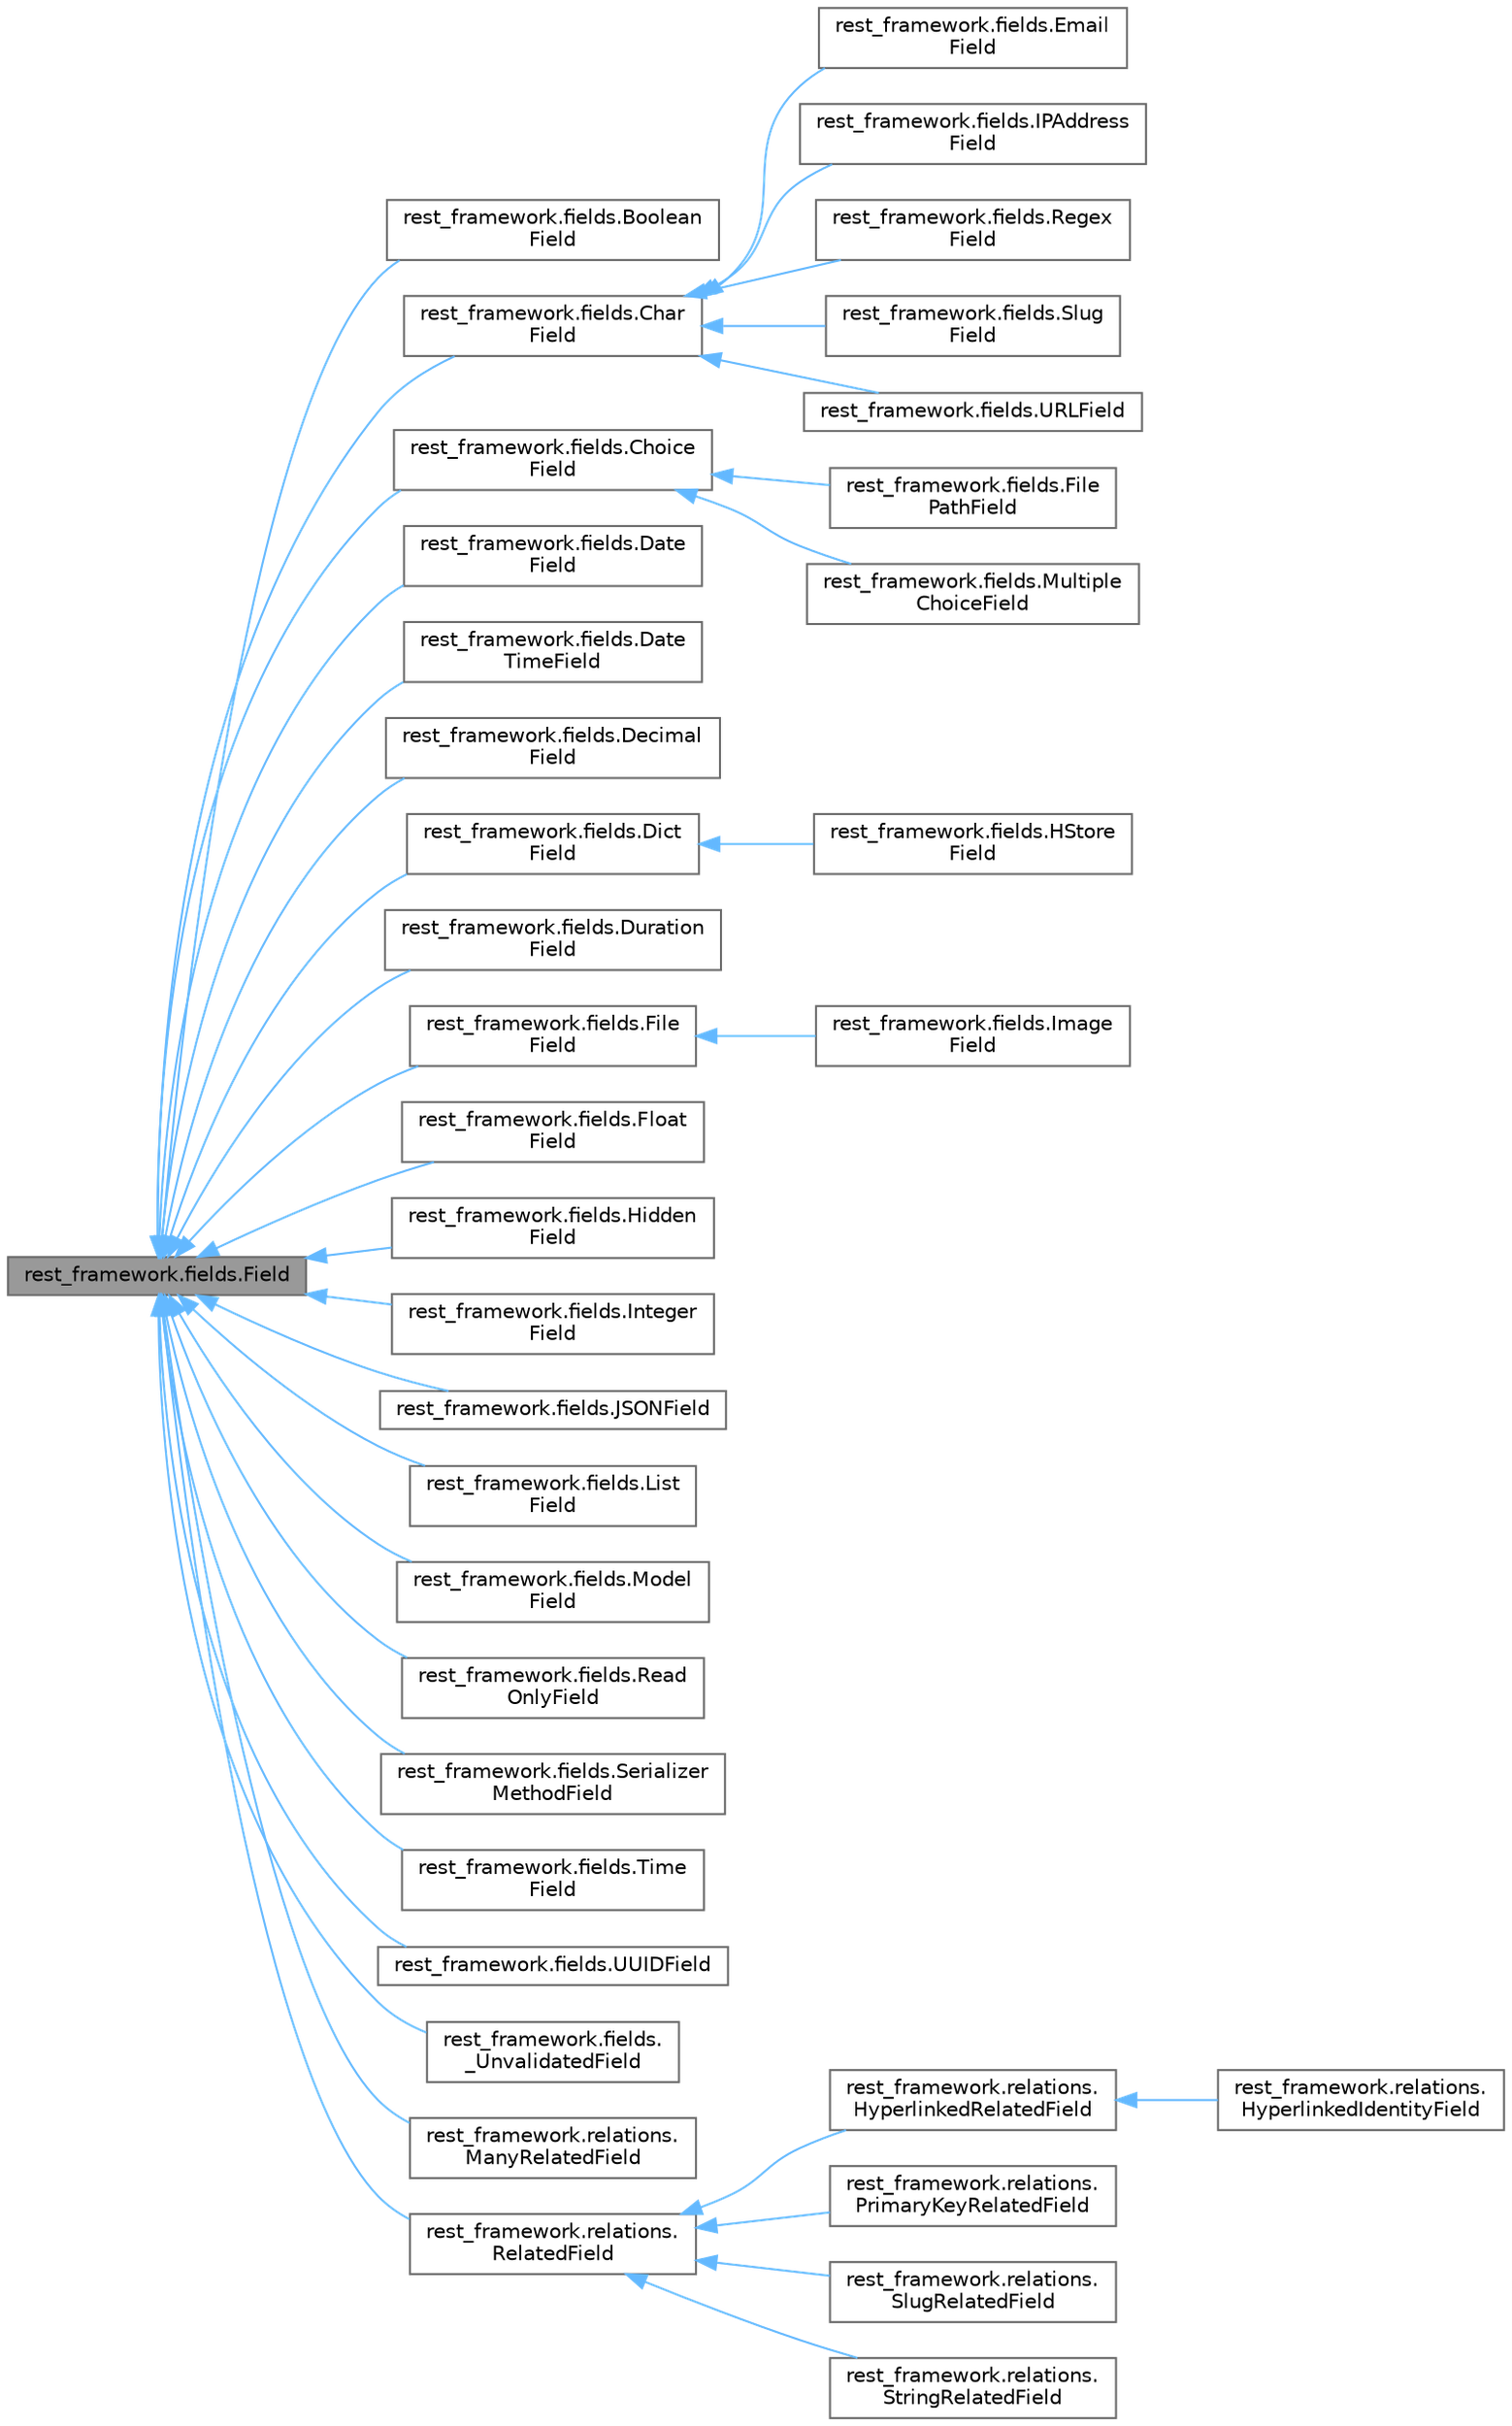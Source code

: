 digraph "rest_framework.fields.Field"
{
 // LATEX_PDF_SIZE
  bgcolor="transparent";
  edge [fontname=Helvetica,fontsize=10,labelfontname=Helvetica,labelfontsize=10];
  node [fontname=Helvetica,fontsize=10,shape=box,height=0.2,width=0.4];
  rankdir="LR";
  Node1 [id="Node000001",label="rest_framework.fields.Field",height=0.2,width=0.4,color="gray40", fillcolor="grey60", style="filled", fontcolor="black",tooltip=" "];
  Node1 -> Node2 [id="edge37_Node000001_Node000002",dir="back",color="steelblue1",style="solid",tooltip=" "];
  Node2 [id="Node000002",label="rest_framework.fields.Boolean\lField",height=0.2,width=0.4,color="gray40", fillcolor="white", style="filled",URL="$classrest__framework_1_1fields_1_1BooleanField.html",tooltip=" "];
  Node1 -> Node3 [id="edge38_Node000001_Node000003",dir="back",color="steelblue1",style="solid",tooltip=" "];
  Node3 [id="Node000003",label="rest_framework.fields.Char\lField",height=0.2,width=0.4,color="gray40", fillcolor="white", style="filled",URL="$classrest__framework_1_1fields_1_1CharField.html",tooltip=" "];
  Node3 -> Node4 [id="edge39_Node000003_Node000004",dir="back",color="steelblue1",style="solid",tooltip=" "];
  Node4 [id="Node000004",label="rest_framework.fields.Email\lField",height=0.2,width=0.4,color="gray40", fillcolor="white", style="filled",URL="$classrest__framework_1_1fields_1_1EmailField.html",tooltip=" "];
  Node3 -> Node5 [id="edge40_Node000003_Node000005",dir="back",color="steelblue1",style="solid",tooltip=" "];
  Node5 [id="Node000005",label="rest_framework.fields.IPAddress\lField",height=0.2,width=0.4,color="gray40", fillcolor="white", style="filled",URL="$classrest__framework_1_1fields_1_1IPAddressField.html",tooltip=" "];
  Node3 -> Node6 [id="edge41_Node000003_Node000006",dir="back",color="steelblue1",style="solid",tooltip=" "];
  Node6 [id="Node000006",label="rest_framework.fields.Regex\lField",height=0.2,width=0.4,color="gray40", fillcolor="white", style="filled",URL="$classrest__framework_1_1fields_1_1RegexField.html",tooltip=" "];
  Node3 -> Node7 [id="edge42_Node000003_Node000007",dir="back",color="steelblue1",style="solid",tooltip=" "];
  Node7 [id="Node000007",label="rest_framework.fields.Slug\lField",height=0.2,width=0.4,color="gray40", fillcolor="white", style="filled",URL="$classrest__framework_1_1fields_1_1SlugField.html",tooltip=" "];
  Node3 -> Node8 [id="edge43_Node000003_Node000008",dir="back",color="steelblue1",style="solid",tooltip=" "];
  Node8 [id="Node000008",label="rest_framework.fields.URLField",height=0.2,width=0.4,color="gray40", fillcolor="white", style="filled",URL="$classrest__framework_1_1fields_1_1URLField.html",tooltip=" "];
  Node1 -> Node9 [id="edge44_Node000001_Node000009",dir="back",color="steelblue1",style="solid",tooltip=" "];
  Node9 [id="Node000009",label="rest_framework.fields.Choice\lField",height=0.2,width=0.4,color="gray40", fillcolor="white", style="filled",URL="$classrest__framework_1_1fields_1_1ChoiceField.html",tooltip=" "];
  Node9 -> Node10 [id="edge45_Node000009_Node000010",dir="back",color="steelblue1",style="solid",tooltip=" "];
  Node10 [id="Node000010",label="rest_framework.fields.File\lPathField",height=0.2,width=0.4,color="gray40", fillcolor="white", style="filled",URL="$classrest__framework_1_1fields_1_1FilePathField.html",tooltip=" "];
  Node9 -> Node11 [id="edge46_Node000009_Node000011",dir="back",color="steelblue1",style="solid",tooltip=" "];
  Node11 [id="Node000011",label="rest_framework.fields.Multiple\lChoiceField",height=0.2,width=0.4,color="gray40", fillcolor="white", style="filled",URL="$classrest__framework_1_1fields_1_1MultipleChoiceField.html",tooltip=" "];
  Node1 -> Node12 [id="edge47_Node000001_Node000012",dir="back",color="steelblue1",style="solid",tooltip=" "];
  Node12 [id="Node000012",label="rest_framework.fields.Date\lField",height=0.2,width=0.4,color="gray40", fillcolor="white", style="filled",URL="$classrest__framework_1_1fields_1_1DateField.html",tooltip=" "];
  Node1 -> Node13 [id="edge48_Node000001_Node000013",dir="back",color="steelblue1",style="solid",tooltip=" "];
  Node13 [id="Node000013",label="rest_framework.fields.Date\lTimeField",height=0.2,width=0.4,color="gray40", fillcolor="white", style="filled",URL="$classrest__framework_1_1fields_1_1DateTimeField.html",tooltip=" "];
  Node1 -> Node14 [id="edge49_Node000001_Node000014",dir="back",color="steelblue1",style="solid",tooltip=" "];
  Node14 [id="Node000014",label="rest_framework.fields.Decimal\lField",height=0.2,width=0.4,color="gray40", fillcolor="white", style="filled",URL="$classrest__framework_1_1fields_1_1DecimalField.html",tooltip=" "];
  Node1 -> Node15 [id="edge50_Node000001_Node000015",dir="back",color="steelblue1",style="solid",tooltip=" "];
  Node15 [id="Node000015",label="rest_framework.fields.Dict\lField",height=0.2,width=0.4,color="gray40", fillcolor="white", style="filled",URL="$classrest__framework_1_1fields_1_1DictField.html",tooltip=" "];
  Node15 -> Node16 [id="edge51_Node000015_Node000016",dir="back",color="steelblue1",style="solid",tooltip=" "];
  Node16 [id="Node000016",label="rest_framework.fields.HStore\lField",height=0.2,width=0.4,color="gray40", fillcolor="white", style="filled",URL="$classrest__framework_1_1fields_1_1HStoreField.html",tooltip=" "];
  Node1 -> Node17 [id="edge52_Node000001_Node000017",dir="back",color="steelblue1",style="solid",tooltip=" "];
  Node17 [id="Node000017",label="rest_framework.fields.Duration\lField",height=0.2,width=0.4,color="gray40", fillcolor="white", style="filled",URL="$classrest__framework_1_1fields_1_1DurationField.html",tooltip=" "];
  Node1 -> Node18 [id="edge53_Node000001_Node000018",dir="back",color="steelblue1",style="solid",tooltip=" "];
  Node18 [id="Node000018",label="rest_framework.fields.File\lField",height=0.2,width=0.4,color="gray40", fillcolor="white", style="filled",URL="$classrest__framework_1_1fields_1_1FileField.html",tooltip=" "];
  Node18 -> Node19 [id="edge54_Node000018_Node000019",dir="back",color="steelblue1",style="solid",tooltip=" "];
  Node19 [id="Node000019",label="rest_framework.fields.Image\lField",height=0.2,width=0.4,color="gray40", fillcolor="white", style="filled",URL="$classrest__framework_1_1fields_1_1ImageField.html",tooltip=" "];
  Node1 -> Node20 [id="edge55_Node000001_Node000020",dir="back",color="steelblue1",style="solid",tooltip=" "];
  Node20 [id="Node000020",label="rest_framework.fields.Float\lField",height=0.2,width=0.4,color="gray40", fillcolor="white", style="filled",URL="$classrest__framework_1_1fields_1_1FloatField.html",tooltip=" "];
  Node1 -> Node21 [id="edge56_Node000001_Node000021",dir="back",color="steelblue1",style="solid",tooltip=" "];
  Node21 [id="Node000021",label="rest_framework.fields.Hidden\lField",height=0.2,width=0.4,color="gray40", fillcolor="white", style="filled",URL="$classrest__framework_1_1fields_1_1HiddenField.html",tooltip=" "];
  Node1 -> Node22 [id="edge57_Node000001_Node000022",dir="back",color="steelblue1",style="solid",tooltip=" "];
  Node22 [id="Node000022",label="rest_framework.fields.Integer\lField",height=0.2,width=0.4,color="gray40", fillcolor="white", style="filled",URL="$classrest__framework_1_1fields_1_1IntegerField.html",tooltip=" "];
  Node1 -> Node23 [id="edge58_Node000001_Node000023",dir="back",color="steelblue1",style="solid",tooltip=" "];
  Node23 [id="Node000023",label="rest_framework.fields.JSONField",height=0.2,width=0.4,color="gray40", fillcolor="white", style="filled",URL="$classrest__framework_1_1fields_1_1JSONField.html",tooltip=" "];
  Node1 -> Node24 [id="edge59_Node000001_Node000024",dir="back",color="steelblue1",style="solid",tooltip=" "];
  Node24 [id="Node000024",label="rest_framework.fields.List\lField",height=0.2,width=0.4,color="gray40", fillcolor="white", style="filled",URL="$classrest__framework_1_1fields_1_1ListField.html",tooltip=" "];
  Node1 -> Node25 [id="edge60_Node000001_Node000025",dir="back",color="steelblue1",style="solid",tooltip=" "];
  Node25 [id="Node000025",label="rest_framework.fields.Model\lField",height=0.2,width=0.4,color="gray40", fillcolor="white", style="filled",URL="$classrest__framework_1_1fields_1_1ModelField.html",tooltip=" "];
  Node1 -> Node26 [id="edge61_Node000001_Node000026",dir="back",color="steelblue1",style="solid",tooltip=" "];
  Node26 [id="Node000026",label="rest_framework.fields.Read\lOnlyField",height=0.2,width=0.4,color="gray40", fillcolor="white", style="filled",URL="$classrest__framework_1_1fields_1_1ReadOnlyField.html",tooltip=" "];
  Node1 -> Node27 [id="edge62_Node000001_Node000027",dir="back",color="steelblue1",style="solid",tooltip=" "];
  Node27 [id="Node000027",label="rest_framework.fields.Serializer\lMethodField",height=0.2,width=0.4,color="gray40", fillcolor="white", style="filled",URL="$classrest__framework_1_1fields_1_1SerializerMethodField.html",tooltip=" "];
  Node1 -> Node28 [id="edge63_Node000001_Node000028",dir="back",color="steelblue1",style="solid",tooltip=" "];
  Node28 [id="Node000028",label="rest_framework.fields.Time\lField",height=0.2,width=0.4,color="gray40", fillcolor="white", style="filled",URL="$classrest__framework_1_1fields_1_1TimeField.html",tooltip=" "];
  Node1 -> Node29 [id="edge64_Node000001_Node000029",dir="back",color="steelblue1",style="solid",tooltip=" "];
  Node29 [id="Node000029",label="rest_framework.fields.UUIDField",height=0.2,width=0.4,color="gray40", fillcolor="white", style="filled",URL="$classrest__framework_1_1fields_1_1UUIDField.html",tooltip=" "];
  Node1 -> Node30 [id="edge65_Node000001_Node000030",dir="back",color="steelblue1",style="solid",tooltip=" "];
  Node30 [id="Node000030",label="rest_framework.fields.\l_UnvalidatedField",height=0.2,width=0.4,color="gray40", fillcolor="white", style="filled",URL="$classrest__framework_1_1fields_1_1__UnvalidatedField.html",tooltip=" "];
  Node1 -> Node31 [id="edge66_Node000001_Node000031",dir="back",color="steelblue1",style="solid",tooltip=" "];
  Node31 [id="Node000031",label="rest_framework.relations.\lManyRelatedField",height=0.2,width=0.4,color="gray40", fillcolor="white", style="filled",URL="$classrest__framework_1_1relations_1_1ManyRelatedField.html",tooltip=" "];
  Node1 -> Node32 [id="edge67_Node000001_Node000032",dir="back",color="steelblue1",style="solid",tooltip=" "];
  Node32 [id="Node000032",label="rest_framework.relations.\lRelatedField",height=0.2,width=0.4,color="gray40", fillcolor="white", style="filled",URL="$classrest__framework_1_1relations_1_1RelatedField.html",tooltip=" "];
  Node32 -> Node33 [id="edge68_Node000032_Node000033",dir="back",color="steelblue1",style="solid",tooltip=" "];
  Node33 [id="Node000033",label="rest_framework.relations.\lHyperlinkedRelatedField",height=0.2,width=0.4,color="gray40", fillcolor="white", style="filled",URL="$classrest__framework_1_1relations_1_1HyperlinkedRelatedField.html",tooltip=" "];
  Node33 -> Node34 [id="edge69_Node000033_Node000034",dir="back",color="steelblue1",style="solid",tooltip=" "];
  Node34 [id="Node000034",label="rest_framework.relations.\lHyperlinkedIdentityField",height=0.2,width=0.4,color="gray40", fillcolor="white", style="filled",URL="$classrest__framework_1_1relations_1_1HyperlinkedIdentityField.html",tooltip=" "];
  Node32 -> Node35 [id="edge70_Node000032_Node000035",dir="back",color="steelblue1",style="solid",tooltip=" "];
  Node35 [id="Node000035",label="rest_framework.relations.\lPrimaryKeyRelatedField",height=0.2,width=0.4,color="gray40", fillcolor="white", style="filled",URL="$classrest__framework_1_1relations_1_1PrimaryKeyRelatedField.html",tooltip=" "];
  Node32 -> Node36 [id="edge71_Node000032_Node000036",dir="back",color="steelblue1",style="solid",tooltip=" "];
  Node36 [id="Node000036",label="rest_framework.relations.\lSlugRelatedField",height=0.2,width=0.4,color="gray40", fillcolor="white", style="filled",URL="$classrest__framework_1_1relations_1_1SlugRelatedField.html",tooltip=" "];
  Node32 -> Node37 [id="edge72_Node000032_Node000037",dir="back",color="steelblue1",style="solid",tooltip=" "];
  Node37 [id="Node000037",label="rest_framework.relations.\lStringRelatedField",height=0.2,width=0.4,color="gray40", fillcolor="white", style="filled",URL="$classrest__framework_1_1relations_1_1StringRelatedField.html",tooltip=" "];
}
